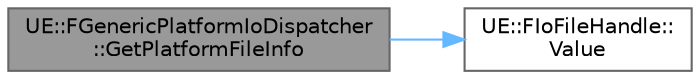 digraph "UE::FGenericPlatformIoDispatcher::GetPlatformFileInfo"
{
 // INTERACTIVE_SVG=YES
 // LATEX_PDF_SIZE
  bgcolor="transparent";
  edge [fontname=Helvetica,fontsize=10,labelfontname=Helvetica,labelfontsize=10];
  node [fontname=Helvetica,fontsize=10,shape=box,height=0.2,width=0.4];
  rankdir="LR";
  Node1 [id="Node000001",label="UE::FGenericPlatformIoDispatcher\l::GetPlatformFileInfo",height=0.2,width=0.4,color="gray40", fillcolor="grey60", style="filled", fontcolor="black",tooltip=" "];
  Node1 -> Node2 [id="edge1_Node000001_Node000002",color="steelblue1",style="solid",tooltip=" "];
  Node2 [id="Node000002",label="UE::FIoFileHandle::\lValue",height=0.2,width=0.4,color="grey40", fillcolor="white", style="filled",URL="$de/d83/structUE_1_1FIoFileHandle.html#aeab73d744db9e7183fc7a08f2d1c7bbc",tooltip=" "];
}
